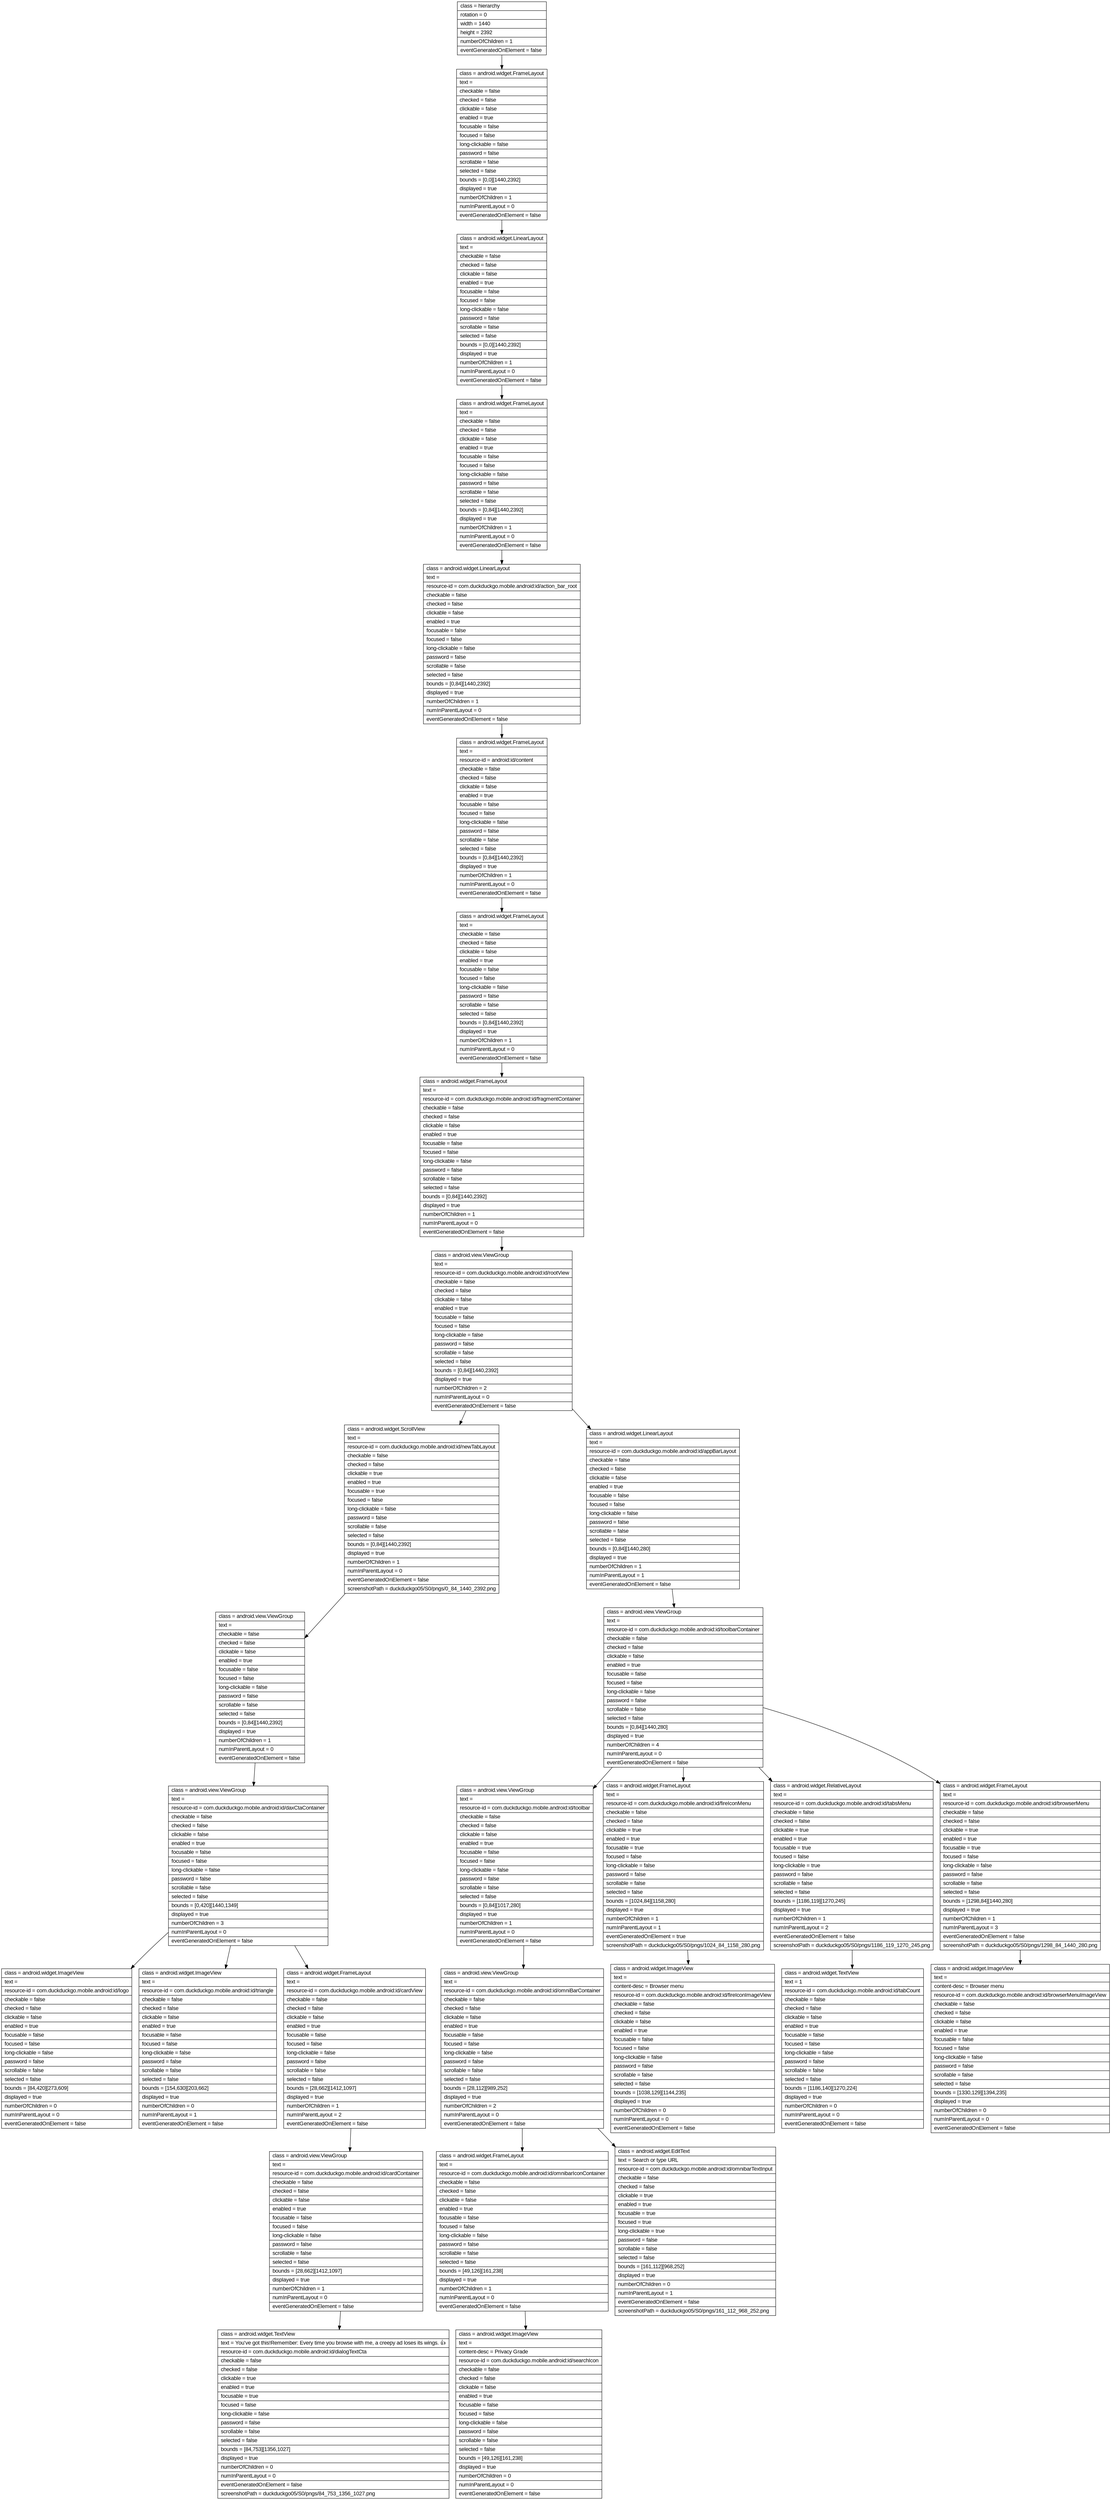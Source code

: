 digraph Layout {

	node [shape=record fontname=Arial];

	0	[label="{class = hierarchy\l|rotation = 0\l|width = 1440\l|height = 2392\l|numberOfChildren = 1\l|eventGeneratedOnElement = false \l}"]
	1	[label="{class = android.widget.FrameLayout\l|text = \l|checkable = false\l|checked = false\l|clickable = false\l|enabled = true\l|focusable = false\l|focused = false\l|long-clickable = false\l|password = false\l|scrollable = false\l|selected = false\l|bounds = [0,0][1440,2392]\l|displayed = true\l|numberOfChildren = 1\l|numInParentLayout = 0\l|eventGeneratedOnElement = false \l}"]
	2	[label="{class = android.widget.LinearLayout\l|text = \l|checkable = false\l|checked = false\l|clickable = false\l|enabled = true\l|focusable = false\l|focused = false\l|long-clickable = false\l|password = false\l|scrollable = false\l|selected = false\l|bounds = [0,0][1440,2392]\l|displayed = true\l|numberOfChildren = 1\l|numInParentLayout = 0\l|eventGeneratedOnElement = false \l}"]
	3	[label="{class = android.widget.FrameLayout\l|text = \l|checkable = false\l|checked = false\l|clickable = false\l|enabled = true\l|focusable = false\l|focused = false\l|long-clickable = false\l|password = false\l|scrollable = false\l|selected = false\l|bounds = [0,84][1440,2392]\l|displayed = true\l|numberOfChildren = 1\l|numInParentLayout = 0\l|eventGeneratedOnElement = false \l}"]
	4	[label="{class = android.widget.LinearLayout\l|text = \l|resource-id = com.duckduckgo.mobile.android:id/action_bar_root\l|checkable = false\l|checked = false\l|clickable = false\l|enabled = true\l|focusable = false\l|focused = false\l|long-clickable = false\l|password = false\l|scrollable = false\l|selected = false\l|bounds = [0,84][1440,2392]\l|displayed = true\l|numberOfChildren = 1\l|numInParentLayout = 0\l|eventGeneratedOnElement = false \l}"]
	5	[label="{class = android.widget.FrameLayout\l|text = \l|resource-id = android:id/content\l|checkable = false\l|checked = false\l|clickable = false\l|enabled = true\l|focusable = false\l|focused = false\l|long-clickable = false\l|password = false\l|scrollable = false\l|selected = false\l|bounds = [0,84][1440,2392]\l|displayed = true\l|numberOfChildren = 1\l|numInParentLayout = 0\l|eventGeneratedOnElement = false \l}"]
	6	[label="{class = android.widget.FrameLayout\l|text = \l|checkable = false\l|checked = false\l|clickable = false\l|enabled = true\l|focusable = false\l|focused = false\l|long-clickable = false\l|password = false\l|scrollable = false\l|selected = false\l|bounds = [0,84][1440,2392]\l|displayed = true\l|numberOfChildren = 1\l|numInParentLayout = 0\l|eventGeneratedOnElement = false \l}"]
	7	[label="{class = android.widget.FrameLayout\l|text = \l|resource-id = com.duckduckgo.mobile.android:id/fragmentContainer\l|checkable = false\l|checked = false\l|clickable = false\l|enabled = true\l|focusable = false\l|focused = false\l|long-clickable = false\l|password = false\l|scrollable = false\l|selected = false\l|bounds = [0,84][1440,2392]\l|displayed = true\l|numberOfChildren = 1\l|numInParentLayout = 0\l|eventGeneratedOnElement = false \l}"]
	8	[label="{class = android.view.ViewGroup\l|text = \l|resource-id = com.duckduckgo.mobile.android:id/rootView\l|checkable = false\l|checked = false\l|clickable = false\l|enabled = true\l|focusable = false\l|focused = false\l|long-clickable = false\l|password = false\l|scrollable = false\l|selected = false\l|bounds = [0,84][1440,2392]\l|displayed = true\l|numberOfChildren = 2\l|numInParentLayout = 0\l|eventGeneratedOnElement = false \l}"]
	9	[label="{class = android.widget.ScrollView\l|text = \l|resource-id = com.duckduckgo.mobile.android:id/newTabLayout\l|checkable = false\l|checked = false\l|clickable = true\l|enabled = true\l|focusable = true\l|focused = false\l|long-clickable = false\l|password = false\l|scrollable = false\l|selected = false\l|bounds = [0,84][1440,2392]\l|displayed = true\l|numberOfChildren = 1\l|numInParentLayout = 0\l|eventGeneratedOnElement = false \l|screenshotPath = duckduckgo05/S0/pngs/0_84_1440_2392.png\l}"]
	10	[label="{class = android.widget.LinearLayout\l|text = \l|resource-id = com.duckduckgo.mobile.android:id/appBarLayout\l|checkable = false\l|checked = false\l|clickable = false\l|enabled = true\l|focusable = false\l|focused = false\l|long-clickable = false\l|password = false\l|scrollable = false\l|selected = false\l|bounds = [0,84][1440,280]\l|displayed = true\l|numberOfChildren = 1\l|numInParentLayout = 1\l|eventGeneratedOnElement = false \l}"]
	11	[label="{class = android.view.ViewGroup\l|text = \l|checkable = false\l|checked = false\l|clickable = false\l|enabled = true\l|focusable = false\l|focused = false\l|long-clickable = false\l|password = false\l|scrollable = false\l|selected = false\l|bounds = [0,84][1440,2392]\l|displayed = true\l|numberOfChildren = 1\l|numInParentLayout = 0\l|eventGeneratedOnElement = false \l}"]
	12	[label="{class = android.view.ViewGroup\l|text = \l|resource-id = com.duckduckgo.mobile.android:id/toolbarContainer\l|checkable = false\l|checked = false\l|clickable = false\l|enabled = true\l|focusable = false\l|focused = false\l|long-clickable = false\l|password = false\l|scrollable = false\l|selected = false\l|bounds = [0,84][1440,280]\l|displayed = true\l|numberOfChildren = 4\l|numInParentLayout = 0\l|eventGeneratedOnElement = false \l}"]
	13	[label="{class = android.view.ViewGroup\l|text = \l|resource-id = com.duckduckgo.mobile.android:id/daxCtaContainer\l|checkable = false\l|checked = false\l|clickable = false\l|enabled = true\l|focusable = false\l|focused = false\l|long-clickable = false\l|password = false\l|scrollable = false\l|selected = false\l|bounds = [0,420][1440,1349]\l|displayed = true\l|numberOfChildren = 3\l|numInParentLayout = 0\l|eventGeneratedOnElement = false \l}"]
	14	[label="{class = android.view.ViewGroup\l|text = \l|resource-id = com.duckduckgo.mobile.android:id/toolbar\l|checkable = false\l|checked = false\l|clickable = false\l|enabled = true\l|focusable = false\l|focused = false\l|long-clickable = false\l|password = false\l|scrollable = false\l|selected = false\l|bounds = [0,84][1017,280]\l|displayed = true\l|numberOfChildren = 1\l|numInParentLayout = 0\l|eventGeneratedOnElement = false \l}"]
	15	[label="{class = android.widget.FrameLayout\l|text = \l|resource-id = com.duckduckgo.mobile.android:id/fireIconMenu\l|checkable = false\l|checked = false\l|clickable = true\l|enabled = true\l|focusable = true\l|focused = false\l|long-clickable = false\l|password = false\l|scrollable = false\l|selected = false\l|bounds = [1024,84][1158,280]\l|displayed = true\l|numberOfChildren = 1\l|numInParentLayout = 1\l|eventGeneratedOnElement = true \l|screenshotPath = duckduckgo05/S0/pngs/1024_84_1158_280.png\l}"]
	16	[label="{class = android.widget.RelativeLayout\l|text = \l|resource-id = com.duckduckgo.mobile.android:id/tabsMenu\l|checkable = false\l|checked = false\l|clickable = true\l|enabled = true\l|focusable = true\l|focused = false\l|long-clickable = true\l|password = false\l|scrollable = false\l|selected = false\l|bounds = [1186,119][1270,245]\l|displayed = true\l|numberOfChildren = 1\l|numInParentLayout = 2\l|eventGeneratedOnElement = false \l|screenshotPath = duckduckgo05/S0/pngs/1186_119_1270_245.png\l}"]
	17	[label="{class = android.widget.FrameLayout\l|text = \l|resource-id = com.duckduckgo.mobile.android:id/browserMenu\l|checkable = false\l|checked = false\l|clickable = true\l|enabled = true\l|focusable = true\l|focused = false\l|long-clickable = false\l|password = false\l|scrollable = false\l|selected = false\l|bounds = [1298,84][1440,280]\l|displayed = true\l|numberOfChildren = 1\l|numInParentLayout = 3\l|eventGeneratedOnElement = false \l|screenshotPath = duckduckgo05/S0/pngs/1298_84_1440_280.png\l}"]
	18	[label="{class = android.widget.ImageView\l|text = \l|resource-id = com.duckduckgo.mobile.android:id/logo\l|checkable = false\l|checked = false\l|clickable = false\l|enabled = true\l|focusable = false\l|focused = false\l|long-clickable = false\l|password = false\l|scrollable = false\l|selected = false\l|bounds = [84,420][273,609]\l|displayed = true\l|numberOfChildren = 0\l|numInParentLayout = 0\l|eventGeneratedOnElement = false \l}"]
	19	[label="{class = android.widget.ImageView\l|text = \l|resource-id = com.duckduckgo.mobile.android:id/triangle\l|checkable = false\l|checked = false\l|clickable = false\l|enabled = true\l|focusable = false\l|focused = false\l|long-clickable = false\l|password = false\l|scrollable = false\l|selected = false\l|bounds = [154,630][203,662]\l|displayed = true\l|numberOfChildren = 0\l|numInParentLayout = 1\l|eventGeneratedOnElement = false \l}"]
	20	[label="{class = android.widget.FrameLayout\l|text = \l|resource-id = com.duckduckgo.mobile.android:id/cardView\l|checkable = false\l|checked = false\l|clickable = false\l|enabled = true\l|focusable = false\l|focused = false\l|long-clickable = false\l|password = false\l|scrollable = false\l|selected = false\l|bounds = [28,662][1412,1097]\l|displayed = true\l|numberOfChildren = 1\l|numInParentLayout = 2\l|eventGeneratedOnElement = false \l}"]
	21	[label="{class = android.view.ViewGroup\l|text = \l|resource-id = com.duckduckgo.mobile.android:id/omniBarContainer\l|checkable = false\l|checked = false\l|clickable = false\l|enabled = true\l|focusable = false\l|focused = false\l|long-clickable = false\l|password = false\l|scrollable = false\l|selected = false\l|bounds = [28,112][989,252]\l|displayed = true\l|numberOfChildren = 2\l|numInParentLayout = 0\l|eventGeneratedOnElement = false \l}"]
	22	[label="{class = android.widget.ImageView\l|text = \l|content-desc = Browser menu\l|resource-id = com.duckduckgo.mobile.android:id/fireIconImageView\l|checkable = false\l|checked = false\l|clickable = false\l|enabled = true\l|focusable = false\l|focused = false\l|long-clickable = false\l|password = false\l|scrollable = false\l|selected = false\l|bounds = [1038,129][1144,235]\l|displayed = true\l|numberOfChildren = 0\l|numInParentLayout = 0\l|eventGeneratedOnElement = false \l}"]
	23	[label="{class = android.widget.TextView\l|text = 1\l|resource-id = com.duckduckgo.mobile.android:id/tabCount\l|checkable = false\l|checked = false\l|clickable = false\l|enabled = true\l|focusable = false\l|focused = false\l|long-clickable = false\l|password = false\l|scrollable = false\l|selected = false\l|bounds = [1186,140][1270,224]\l|displayed = true\l|numberOfChildren = 0\l|numInParentLayout = 0\l|eventGeneratedOnElement = false \l}"]
	24	[label="{class = android.widget.ImageView\l|text = \l|content-desc = Browser menu\l|resource-id = com.duckduckgo.mobile.android:id/browserMenuImageView\l|checkable = false\l|checked = false\l|clickable = false\l|enabled = true\l|focusable = false\l|focused = false\l|long-clickable = false\l|password = false\l|scrollable = false\l|selected = false\l|bounds = [1330,129][1394,235]\l|displayed = true\l|numberOfChildren = 0\l|numInParentLayout = 0\l|eventGeneratedOnElement = false \l}"]
	25	[label="{class = android.view.ViewGroup\l|text = \l|resource-id = com.duckduckgo.mobile.android:id/cardContainer\l|checkable = false\l|checked = false\l|clickable = false\l|enabled = true\l|focusable = false\l|focused = false\l|long-clickable = false\l|password = false\l|scrollable = false\l|selected = false\l|bounds = [28,662][1412,1097]\l|displayed = true\l|numberOfChildren = 1\l|numInParentLayout = 0\l|eventGeneratedOnElement = false \l}"]
	26	[label="{class = android.widget.FrameLayout\l|text = \l|resource-id = com.duckduckgo.mobile.android:id/omnibarIconContainer\l|checkable = false\l|checked = false\l|clickable = false\l|enabled = true\l|focusable = false\l|focused = false\l|long-clickable = false\l|password = false\l|scrollable = false\l|selected = false\l|bounds = [49,126][161,238]\l|displayed = true\l|numberOfChildren = 1\l|numInParentLayout = 0\l|eventGeneratedOnElement = false \l}"]
	27	[label="{class = android.widget.EditText\l|text = Search or type URL\l|resource-id = com.duckduckgo.mobile.android:id/omnibarTextInput\l|checkable = false\l|checked = false\l|clickable = true\l|enabled = true\l|focusable = true\l|focused = true\l|long-clickable = true\l|password = false\l|scrollable = false\l|selected = false\l|bounds = [161,112][968,252]\l|displayed = true\l|numberOfChildren = 0\l|numInParentLayout = 1\l|eventGeneratedOnElement = false \l|screenshotPath = duckduckgo05/S0/pngs/161_112_968_252.png\l}"]
	28	[label="{class = android.widget.TextView\l|text = You've got this!

Remember: Every time you browse with me, a creepy ad loses its wings. 👍\l|resource-id = com.duckduckgo.mobile.android:id/dialogTextCta\l|checkable = false\l|checked = false\l|clickable = true\l|enabled = true\l|focusable = true\l|focused = false\l|long-clickable = false\l|password = false\l|scrollable = false\l|selected = false\l|bounds = [84,753][1356,1027]\l|displayed = true\l|numberOfChildren = 0\l|numInParentLayout = 0\l|eventGeneratedOnElement = false \l|screenshotPath = duckduckgo05/S0/pngs/84_753_1356_1027.png\l}"]
	29	[label="{class = android.widget.ImageView\l|text = \l|content-desc = Privacy Grade\l|resource-id = com.duckduckgo.mobile.android:id/searchIcon\l|checkable = false\l|checked = false\l|clickable = false\l|enabled = true\l|focusable = false\l|focused = false\l|long-clickable = false\l|password = false\l|scrollable = false\l|selected = false\l|bounds = [49,126][161,238]\l|displayed = true\l|numberOfChildren = 0\l|numInParentLayout = 0\l|eventGeneratedOnElement = false \l}"]


	0 -> 1
	1 -> 2
	2 -> 3
	3 -> 4
	4 -> 5
	5 -> 6
	6 -> 7
	7 -> 8
	8 -> 9
	8 -> 10
	9 -> 11
	10 -> 12
	11 -> 13
	12 -> 14
	12 -> 15
	12 -> 16
	12 -> 17
	13 -> 18
	13 -> 19
	13 -> 20
	14 -> 21
	15 -> 22
	16 -> 23
	17 -> 24
	20 -> 25
	21 -> 26
	21 -> 27
	25 -> 28
	26 -> 29


}